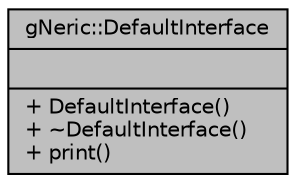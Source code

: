 digraph "gNeric::DefaultInterface"
{
 // INTERACTIVE_SVG=YES
  bgcolor="transparent";
  edge [fontname="Helvetica",fontsize="10",labelfontname="Helvetica",labelfontsize="10"];
  node [fontname="Helvetica",fontsize="10",shape=record];
  Node1 [label="{gNeric::DefaultInterface\n||+ DefaultInterface()\l+ ~DefaultInterface()\l+ print()\l}",height=0.2,width=0.4,color="black", fillcolor="grey75", style="filled", fontcolor="black"];
}
